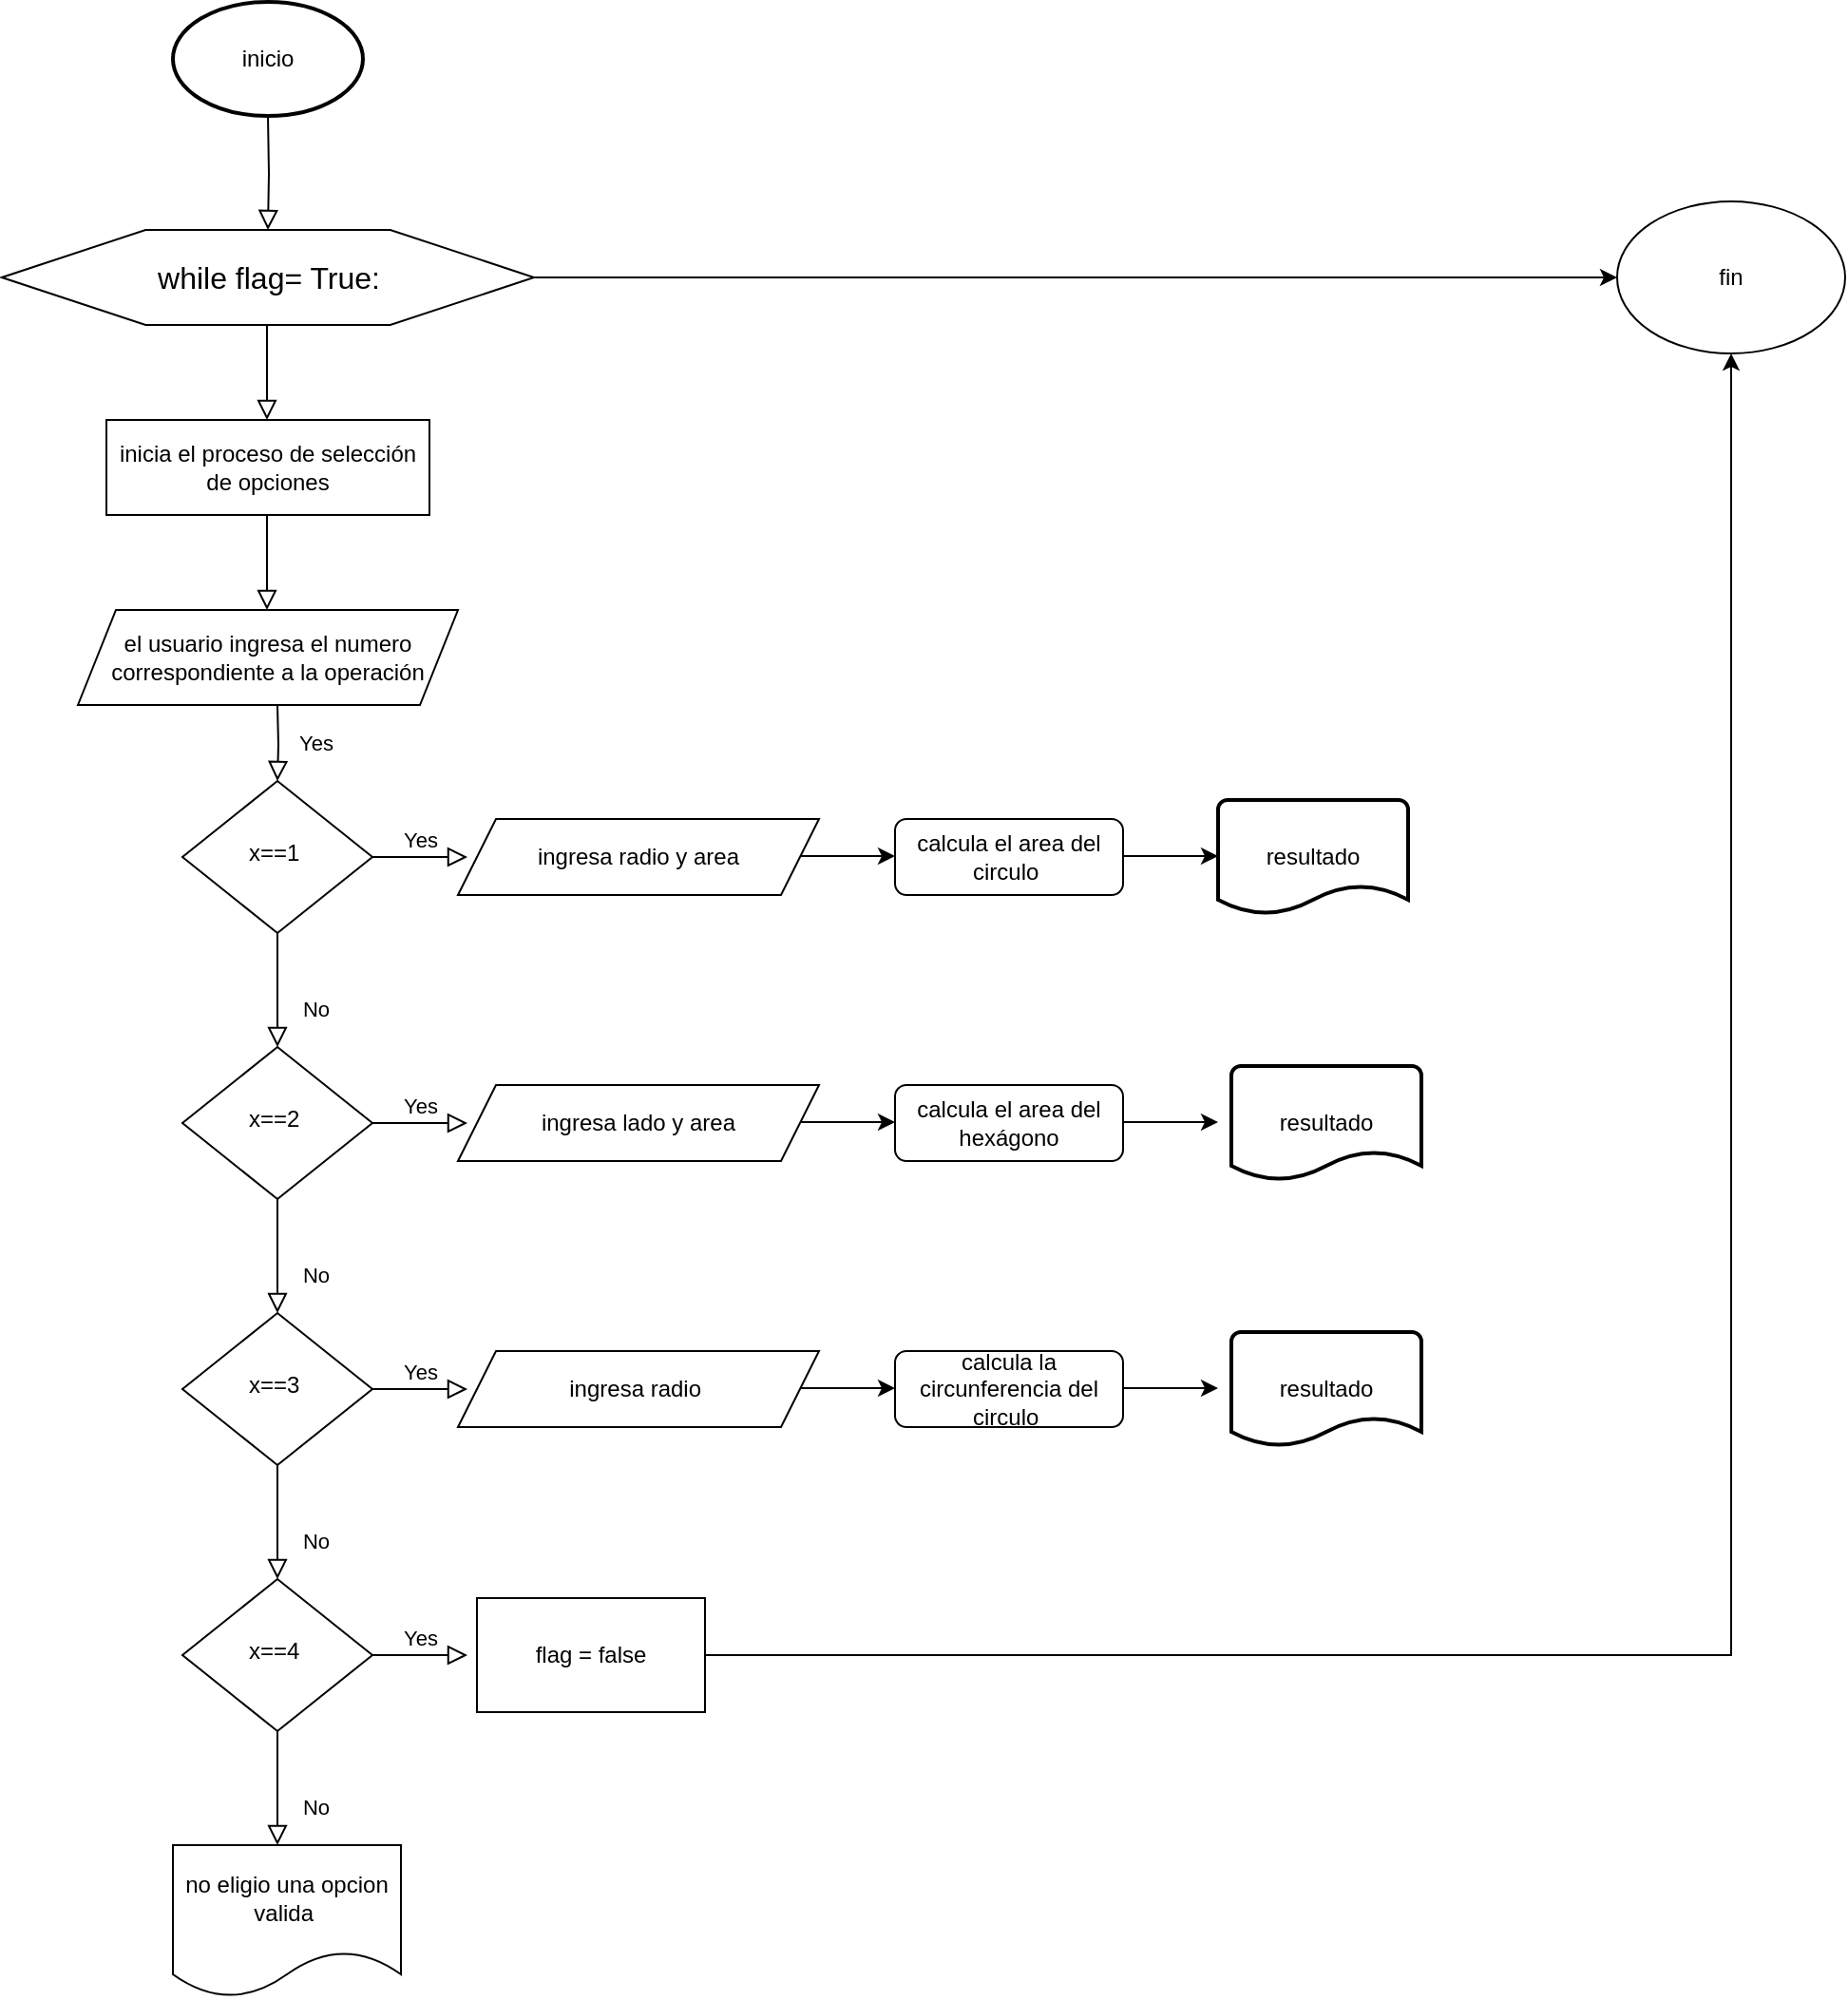 <mxfile version="13.9.9" type="device"><diagram id="C5RBs43oDa-KdzZeNtuy" name="Page-1"><mxGraphModel dx="1002" dy="581" grid="1" gridSize="10" guides="1" tooltips="1" connect="1" arrows="1" fold="1" page="1" pageScale="1" pageWidth="827" pageHeight="1169" math="0" shadow="0"><root><mxCell id="WIyWlLk6GJQsqaUBKTNV-0"/><mxCell id="WIyWlLk6GJQsqaUBKTNV-1" parent="WIyWlLk6GJQsqaUBKTNV-0"/><mxCell id="WIyWlLk6GJQsqaUBKTNV-2" value="" style="rounded=0;html=1;jettySize=auto;orthogonalLoop=1;fontSize=11;endArrow=block;endFill=0;endSize=8;strokeWidth=1;shadow=0;labelBackgroundColor=none;edgeStyle=orthogonalEdgeStyle;entryX=0.5;entryY=0;entryDx=0;entryDy=0;" parent="WIyWlLk6GJQsqaUBKTNV-1" target="Tg0v8LrplabwDtA_Y9De-2" edge="1"><mxGeometry relative="1" as="geometry"><mxPoint x="220" y="120" as="sourcePoint"/><mxPoint x="220" y="170" as="targetPoint"/></mxGeometry></mxCell><mxCell id="WIyWlLk6GJQsqaUBKTNV-4" value="Yes" style="rounded=0;html=1;jettySize=auto;orthogonalLoop=1;fontSize=11;endArrow=block;endFill=0;endSize=8;strokeWidth=1;shadow=0;labelBackgroundColor=none;edgeStyle=orthogonalEdgeStyle;" parent="WIyWlLk6GJQsqaUBKTNV-1" target="WIyWlLk6GJQsqaUBKTNV-10" edge="1"><mxGeometry y="20" relative="1" as="geometry"><mxPoint as="offset"/><mxPoint x="225" y="430" as="sourcePoint"/></mxGeometry></mxCell><mxCell id="WIyWlLk6GJQsqaUBKTNV-8" value="No" style="rounded=0;html=1;jettySize=auto;orthogonalLoop=1;fontSize=11;endArrow=block;endFill=0;endSize=8;strokeWidth=1;shadow=0;labelBackgroundColor=none;edgeStyle=orthogonalEdgeStyle;" parent="WIyWlLk6GJQsqaUBKTNV-1" source="WIyWlLk6GJQsqaUBKTNV-10" edge="1"><mxGeometry x="0.333" y="20" relative="1" as="geometry"><mxPoint as="offset"/><mxPoint x="225" y="610" as="targetPoint"/></mxGeometry></mxCell><mxCell id="WIyWlLk6GJQsqaUBKTNV-9" value="Yes" style="edgeStyle=orthogonalEdgeStyle;rounded=0;html=1;jettySize=auto;orthogonalLoop=1;fontSize=11;endArrow=block;endFill=0;endSize=8;strokeWidth=1;shadow=0;labelBackgroundColor=none;" parent="WIyWlLk6GJQsqaUBKTNV-1" source="WIyWlLk6GJQsqaUBKTNV-10" edge="1"><mxGeometry y="10" relative="1" as="geometry"><mxPoint as="offset"/><mxPoint x="325" y="510" as="targetPoint"/></mxGeometry></mxCell><mxCell id="WIyWlLk6GJQsqaUBKTNV-10" value="x==1&amp;nbsp;" style="rhombus;whiteSpace=wrap;html=1;shadow=0;fontFamily=Helvetica;fontSize=12;align=center;strokeWidth=1;spacing=6;spacingTop=-4;" parent="WIyWlLk6GJQsqaUBKTNV-1" vertex="1"><mxGeometry x="175" y="470" width="100" height="80" as="geometry"/></mxCell><mxCell id="WIyWlLk6GJQsqaUBKTNV-11" value="calcula el area del circulo&amp;nbsp;" style="rounded=1;whiteSpace=wrap;html=1;fontSize=12;glass=0;strokeWidth=1;shadow=0;" parent="WIyWlLk6GJQsqaUBKTNV-1" vertex="1"><mxGeometry x="550" y="490" width="120" height="40" as="geometry"/></mxCell><mxCell id="Tg0v8LrplabwDtA_Y9De-0" value="inicio" style="strokeWidth=2;html=1;shape=mxgraph.flowchart.start_1;whiteSpace=wrap;" vertex="1" parent="WIyWlLk6GJQsqaUBKTNV-1"><mxGeometry x="170" y="60" width="100" height="60" as="geometry"/></mxCell><mxCell id="Tg0v8LrplabwDtA_Y9De-46" style="edgeStyle=orthogonalEdgeStyle;rounded=0;orthogonalLoop=1;jettySize=auto;html=1;exitX=1;exitY=0.5;exitDx=0;exitDy=0;entryX=0;entryY=0.5;entryDx=0;entryDy=0;" edge="1" parent="WIyWlLk6GJQsqaUBKTNV-1" source="Tg0v8LrplabwDtA_Y9De-2" target="Tg0v8LrplabwDtA_Y9De-42"><mxGeometry relative="1" as="geometry"/></mxCell><mxCell id="Tg0v8LrplabwDtA_Y9De-2" value="" style="verticalLabelPosition=bottom;verticalAlign=top;html=1;shape=hexagon;perimeter=hexagonPerimeter2;arcSize=6;size=0.27;" vertex="1" parent="WIyWlLk6GJQsqaUBKTNV-1"><mxGeometry x="80" y="180" width="280" height="50" as="geometry"/></mxCell><mxCell id="Tg0v8LrplabwDtA_Y9De-3" value="&lt;font style=&quot;font-size: 16px&quot;&gt;while flag= True:&lt;/font&gt;" style="text;html=1;strokeColor=none;fillColor=none;align=center;verticalAlign=middle;whiteSpace=wrap;rounded=0;" vertex="1" parent="WIyWlLk6GJQsqaUBKTNV-1"><mxGeometry x="152.5" y="200" width="135" height="10" as="geometry"/></mxCell><mxCell id="Tg0v8LrplabwDtA_Y9De-4" value="" style="rounded=0;html=1;jettySize=auto;orthogonalLoop=1;fontSize=11;endArrow=block;endFill=0;endSize=8;strokeWidth=1;shadow=0;labelBackgroundColor=none;edgeStyle=orthogonalEdgeStyle;" edge="1" parent="WIyWlLk6GJQsqaUBKTNV-1"><mxGeometry relative="1" as="geometry"><mxPoint x="219.5" y="230" as="sourcePoint"/><mxPoint x="219.5" y="280" as="targetPoint"/></mxGeometry></mxCell><mxCell id="Tg0v8LrplabwDtA_Y9De-5" value="inicia el proceso de selección de opciones" style="rounded=0;whiteSpace=wrap;html=1;" vertex="1" parent="WIyWlLk6GJQsqaUBKTNV-1"><mxGeometry x="135" y="280" width="170" height="50" as="geometry"/></mxCell><mxCell id="Tg0v8LrplabwDtA_Y9De-6" value="" style="rounded=0;html=1;jettySize=auto;orthogonalLoop=1;fontSize=11;endArrow=block;endFill=0;endSize=8;strokeWidth=1;shadow=0;labelBackgroundColor=none;edgeStyle=orthogonalEdgeStyle;" edge="1" parent="WIyWlLk6GJQsqaUBKTNV-1"><mxGeometry relative="1" as="geometry"><mxPoint x="219.5" y="330" as="sourcePoint"/><mxPoint x="219.5" y="380" as="targetPoint"/></mxGeometry></mxCell><mxCell id="Tg0v8LrplabwDtA_Y9De-7" value="el usuario ingresa el numero correspondiente a la operación" style="shape=parallelogram;perimeter=parallelogramPerimeter;whiteSpace=wrap;html=1;fixedSize=1;" vertex="1" parent="WIyWlLk6GJQsqaUBKTNV-1"><mxGeometry x="120" y="380" width="200" height="50" as="geometry"/></mxCell><mxCell id="Tg0v8LrplabwDtA_Y9De-8" value="ingresa radio y area" style="shape=parallelogram;perimeter=parallelogramPerimeter;whiteSpace=wrap;html=1;fixedSize=1;" vertex="1" parent="WIyWlLk6GJQsqaUBKTNV-1"><mxGeometry x="320" y="490" width="190" height="40" as="geometry"/></mxCell><mxCell id="Tg0v8LrplabwDtA_Y9De-10" value="" style="endArrow=classic;html=1;" edge="1" parent="WIyWlLk6GJQsqaUBKTNV-1"><mxGeometry width="50" height="50" relative="1" as="geometry"><mxPoint x="500" y="509.5" as="sourcePoint"/><mxPoint x="550" y="509.5" as="targetPoint"/></mxGeometry></mxCell><mxCell id="Tg0v8LrplabwDtA_Y9De-12" value="resultado" style="strokeWidth=2;html=1;shape=mxgraph.flowchart.document2;whiteSpace=wrap;size=0.25;" vertex="1" parent="WIyWlLk6GJQsqaUBKTNV-1"><mxGeometry x="720" y="480" width="100" height="60" as="geometry"/></mxCell><mxCell id="Tg0v8LrplabwDtA_Y9De-14" value="" style="endArrow=classic;html=1;" edge="1" parent="WIyWlLk6GJQsqaUBKTNV-1"><mxGeometry width="50" height="50" relative="1" as="geometry"><mxPoint x="670" y="509.5" as="sourcePoint"/><mxPoint x="720" y="509.5" as="targetPoint"/></mxGeometry></mxCell><mxCell id="Tg0v8LrplabwDtA_Y9De-15" value="No" style="rounded=0;html=1;jettySize=auto;orthogonalLoop=1;fontSize=11;endArrow=block;endFill=0;endSize=8;strokeWidth=1;shadow=0;labelBackgroundColor=none;edgeStyle=orthogonalEdgeStyle;" edge="1" parent="WIyWlLk6GJQsqaUBKTNV-1" source="Tg0v8LrplabwDtA_Y9De-17"><mxGeometry x="0.333" y="20" relative="1" as="geometry"><mxPoint as="offset"/><mxPoint x="225" y="750" as="targetPoint"/></mxGeometry></mxCell><mxCell id="Tg0v8LrplabwDtA_Y9De-16" value="Yes" style="edgeStyle=orthogonalEdgeStyle;rounded=0;html=1;jettySize=auto;orthogonalLoop=1;fontSize=11;endArrow=block;endFill=0;endSize=8;strokeWidth=1;shadow=0;labelBackgroundColor=none;" edge="1" parent="WIyWlLk6GJQsqaUBKTNV-1" source="Tg0v8LrplabwDtA_Y9De-17"><mxGeometry y="10" relative="1" as="geometry"><mxPoint as="offset"/><mxPoint x="325" y="650" as="targetPoint"/></mxGeometry></mxCell><mxCell id="Tg0v8LrplabwDtA_Y9De-17" value="x==2&amp;nbsp;" style="rhombus;whiteSpace=wrap;html=1;shadow=0;fontFamily=Helvetica;fontSize=12;align=center;strokeWidth=1;spacing=6;spacingTop=-4;" vertex="1" parent="WIyWlLk6GJQsqaUBKTNV-1"><mxGeometry x="175" y="610" width="100" height="80" as="geometry"/></mxCell><mxCell id="Tg0v8LrplabwDtA_Y9De-18" value="calcula el area del hexágono" style="rounded=1;whiteSpace=wrap;html=1;fontSize=12;glass=0;strokeWidth=1;shadow=0;" vertex="1" parent="WIyWlLk6GJQsqaUBKTNV-1"><mxGeometry x="550" y="630" width="120" height="40" as="geometry"/></mxCell><mxCell id="Tg0v8LrplabwDtA_Y9De-19" value="ingresa lado y area" style="shape=parallelogram;perimeter=parallelogramPerimeter;whiteSpace=wrap;html=1;fixedSize=1;" vertex="1" parent="WIyWlLk6GJQsqaUBKTNV-1"><mxGeometry x="320" y="630" width="190" height="40" as="geometry"/></mxCell><mxCell id="Tg0v8LrplabwDtA_Y9De-20" value="" style="endArrow=classic;html=1;" edge="1" parent="WIyWlLk6GJQsqaUBKTNV-1"><mxGeometry width="50" height="50" relative="1" as="geometry"><mxPoint x="500" y="649.5" as="sourcePoint"/><mxPoint x="550" y="649.5" as="targetPoint"/></mxGeometry></mxCell><mxCell id="Tg0v8LrplabwDtA_Y9De-21" value="" style="endArrow=classic;html=1;" edge="1" parent="WIyWlLk6GJQsqaUBKTNV-1"><mxGeometry width="50" height="50" relative="1" as="geometry"><mxPoint x="670" y="649.5" as="sourcePoint"/><mxPoint x="720" y="649.5" as="targetPoint"/></mxGeometry></mxCell><mxCell id="Tg0v8LrplabwDtA_Y9De-22" value="resultado" style="strokeWidth=2;html=1;shape=mxgraph.flowchart.document2;whiteSpace=wrap;size=0.25;" vertex="1" parent="WIyWlLk6GJQsqaUBKTNV-1"><mxGeometry x="727" y="620" width="100" height="60" as="geometry"/></mxCell><mxCell id="Tg0v8LrplabwDtA_Y9De-23" value="No" style="rounded=0;html=1;jettySize=auto;orthogonalLoop=1;fontSize=11;endArrow=block;endFill=0;endSize=8;strokeWidth=1;shadow=0;labelBackgroundColor=none;edgeStyle=orthogonalEdgeStyle;" edge="1" parent="WIyWlLk6GJQsqaUBKTNV-1" source="Tg0v8LrplabwDtA_Y9De-25"><mxGeometry x="0.333" y="20" relative="1" as="geometry"><mxPoint as="offset"/><mxPoint x="225" y="890" as="targetPoint"/></mxGeometry></mxCell><mxCell id="Tg0v8LrplabwDtA_Y9De-24" value="Yes" style="edgeStyle=orthogonalEdgeStyle;rounded=0;html=1;jettySize=auto;orthogonalLoop=1;fontSize=11;endArrow=block;endFill=0;endSize=8;strokeWidth=1;shadow=0;labelBackgroundColor=none;" edge="1" parent="WIyWlLk6GJQsqaUBKTNV-1" source="Tg0v8LrplabwDtA_Y9De-25"><mxGeometry y="10" relative="1" as="geometry"><mxPoint as="offset"/><mxPoint x="325" y="790" as="targetPoint"/></mxGeometry></mxCell><mxCell id="Tg0v8LrplabwDtA_Y9De-25" value="x==3&amp;nbsp;" style="rhombus;whiteSpace=wrap;html=1;shadow=0;fontFamily=Helvetica;fontSize=12;align=center;strokeWidth=1;spacing=6;spacingTop=-4;" vertex="1" parent="WIyWlLk6GJQsqaUBKTNV-1"><mxGeometry x="175" y="750" width="100" height="80" as="geometry"/></mxCell><mxCell id="Tg0v8LrplabwDtA_Y9De-26" value="calcula la circunferencia del circulo&amp;nbsp;" style="rounded=1;whiteSpace=wrap;html=1;fontSize=12;glass=0;strokeWidth=1;shadow=0;" vertex="1" parent="WIyWlLk6GJQsqaUBKTNV-1"><mxGeometry x="550" y="770" width="120" height="40" as="geometry"/></mxCell><mxCell id="Tg0v8LrplabwDtA_Y9De-27" value="ingresa radio&amp;nbsp;" style="shape=parallelogram;perimeter=parallelogramPerimeter;whiteSpace=wrap;html=1;fixedSize=1;" vertex="1" parent="WIyWlLk6GJQsqaUBKTNV-1"><mxGeometry x="320" y="770" width="190" height="40" as="geometry"/></mxCell><mxCell id="Tg0v8LrplabwDtA_Y9De-28" value="" style="endArrow=classic;html=1;" edge="1" parent="WIyWlLk6GJQsqaUBKTNV-1"><mxGeometry width="50" height="50" relative="1" as="geometry"><mxPoint x="500" y="789.5" as="sourcePoint"/><mxPoint x="550" y="789.5" as="targetPoint"/></mxGeometry></mxCell><mxCell id="Tg0v8LrplabwDtA_Y9De-29" value="" style="endArrow=classic;html=1;" edge="1" parent="WIyWlLk6GJQsqaUBKTNV-1"><mxGeometry width="50" height="50" relative="1" as="geometry"><mxPoint x="670" y="789.5" as="sourcePoint"/><mxPoint x="720" y="789.5" as="targetPoint"/></mxGeometry></mxCell><mxCell id="Tg0v8LrplabwDtA_Y9De-30" value="resultado" style="strokeWidth=2;html=1;shape=mxgraph.flowchart.document2;whiteSpace=wrap;size=0.25;" vertex="1" parent="WIyWlLk6GJQsqaUBKTNV-1"><mxGeometry x="727" y="760" width="100" height="60" as="geometry"/></mxCell><mxCell id="Tg0v8LrplabwDtA_Y9De-31" value="No" style="rounded=0;html=1;jettySize=auto;orthogonalLoop=1;fontSize=11;endArrow=block;endFill=0;endSize=8;strokeWidth=1;shadow=0;labelBackgroundColor=none;edgeStyle=orthogonalEdgeStyle;" edge="1" parent="WIyWlLk6GJQsqaUBKTNV-1" source="Tg0v8LrplabwDtA_Y9De-33"><mxGeometry x="0.333" y="20" relative="1" as="geometry"><mxPoint as="offset"/><mxPoint x="225" y="1030" as="targetPoint"/></mxGeometry></mxCell><mxCell id="Tg0v8LrplabwDtA_Y9De-32" value="Yes" style="edgeStyle=orthogonalEdgeStyle;rounded=0;html=1;jettySize=auto;orthogonalLoop=1;fontSize=11;endArrow=block;endFill=0;endSize=8;strokeWidth=1;shadow=0;labelBackgroundColor=none;" edge="1" parent="WIyWlLk6GJQsqaUBKTNV-1" source="Tg0v8LrplabwDtA_Y9De-33"><mxGeometry y="10" relative="1" as="geometry"><mxPoint as="offset"/><mxPoint x="325" y="930" as="targetPoint"/></mxGeometry></mxCell><mxCell id="Tg0v8LrplabwDtA_Y9De-33" value="x==4&amp;nbsp;" style="rhombus;whiteSpace=wrap;html=1;shadow=0;fontFamily=Helvetica;fontSize=12;align=center;strokeWidth=1;spacing=6;spacingTop=-4;" vertex="1" parent="WIyWlLk6GJQsqaUBKTNV-1"><mxGeometry x="175" y="890" width="100" height="80" as="geometry"/></mxCell><mxCell id="Tg0v8LrplabwDtA_Y9De-47" style="edgeStyle=orthogonalEdgeStyle;rounded=0;orthogonalLoop=1;jettySize=auto;html=1;exitX=1;exitY=0.5;exitDx=0;exitDy=0;entryX=0.5;entryY=1;entryDx=0;entryDy=0;" edge="1" parent="WIyWlLk6GJQsqaUBKTNV-1" source="Tg0v8LrplabwDtA_Y9De-40" target="Tg0v8LrplabwDtA_Y9De-42"><mxGeometry relative="1" as="geometry"/></mxCell><mxCell id="Tg0v8LrplabwDtA_Y9De-40" value="flag = false" style="rounded=0;whiteSpace=wrap;html=1;" vertex="1" parent="WIyWlLk6GJQsqaUBKTNV-1"><mxGeometry x="330" y="900" width="120" height="60" as="geometry"/></mxCell><mxCell id="Tg0v8LrplabwDtA_Y9De-41" value="no eligio una opcion valida&amp;nbsp;" style="shape=document;whiteSpace=wrap;html=1;boundedLbl=1;" vertex="1" parent="WIyWlLk6GJQsqaUBKTNV-1"><mxGeometry x="170" y="1030" width="120" height="80" as="geometry"/></mxCell><mxCell id="Tg0v8LrplabwDtA_Y9De-42" value="fin" style="ellipse;whiteSpace=wrap;html=1;" vertex="1" parent="WIyWlLk6GJQsqaUBKTNV-1"><mxGeometry x="930" y="165" width="120" height="80" as="geometry"/></mxCell></root></mxGraphModel></diagram></mxfile>